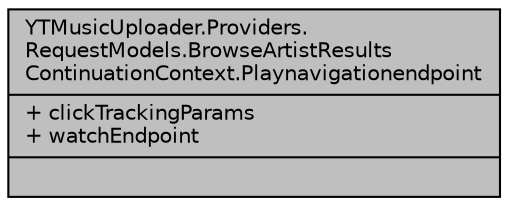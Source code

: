 digraph "YTMusicUploader.Providers.RequestModels.BrowseArtistResultsContinuationContext.Playnavigationendpoint"
{
 // LATEX_PDF_SIZE
  edge [fontname="Helvetica",fontsize="10",labelfontname="Helvetica",labelfontsize="10"];
  node [fontname="Helvetica",fontsize="10",shape=record];
  Node1 [label="{YTMusicUploader.Providers.\lRequestModels.BrowseArtistResults\lContinuationContext.Playnavigationendpoint\n|+ clickTrackingParams\l+ watchEndpoint\l|}",height=0.2,width=0.4,color="black", fillcolor="grey75", style="filled", fontcolor="black",tooltip=" "];
}
